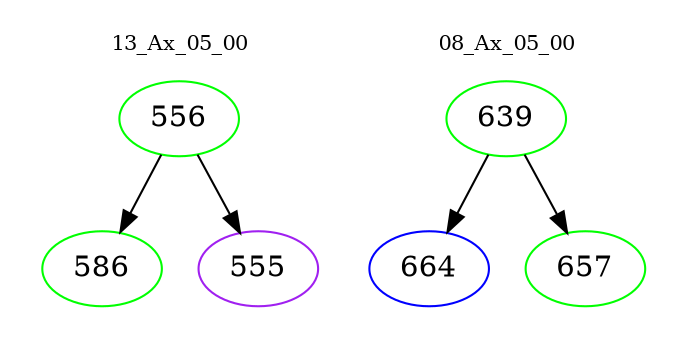 digraph{
subgraph cluster_0 {
color = white
label = "13_Ax_05_00";
fontsize=10;
T0_556 [label="556", color="green"]
T0_556 -> T0_586 [color="black"]
T0_586 [label="586", color="green"]
T0_556 -> T0_555 [color="black"]
T0_555 [label="555", color="purple"]
}
subgraph cluster_1 {
color = white
label = "08_Ax_05_00";
fontsize=10;
T1_639 [label="639", color="green"]
T1_639 -> T1_664 [color="black"]
T1_664 [label="664", color="blue"]
T1_639 -> T1_657 [color="black"]
T1_657 [label="657", color="green"]
}
}
